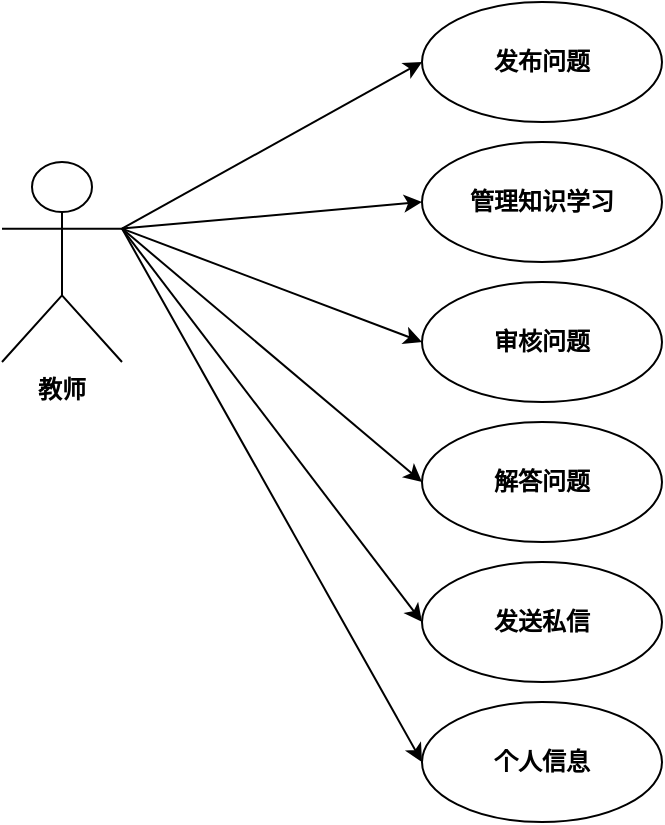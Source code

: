 <mxfile version="21.3.0" type="github">
  <diagram name="第 1 页" id="uWxImMR4UQMLqLrs5gwQ">
    <mxGraphModel dx="1422" dy="780" grid="1" gridSize="10" guides="1" tooltips="1" connect="1" arrows="1" fold="1" page="1" pageScale="1" pageWidth="827" pageHeight="1169" math="0" shadow="0">
      <root>
        <mxCell id="0" />
        <mxCell id="1" parent="0" />
        <mxCell id="t-FpY4STqcNp72VoTmDb-1" value="发布问题" style="rounded=1;whiteSpace=wrap;html=1;fontFamily=Helvetica;fontStyle=1;shape=ellipse;perimeter=ellipsePerimeter;" parent="1" vertex="1">
          <mxGeometry x="310" y="360" width="120" height="60" as="geometry" />
        </mxCell>
        <mxCell id="t-FpY4STqcNp72VoTmDb-2" style="rounded=0;orthogonalLoop=1;jettySize=auto;html=1;entryX=0;entryY=0.5;entryDx=0;entryDy=0;" parent="1" source="t-FpY4STqcNp72VoTmDb-7" target="t-FpY4STqcNp72VoTmDb-1" edge="1">
          <mxGeometry relative="1" as="geometry">
            <mxPoint x="350" y="390" as="targetPoint" />
          </mxGeometry>
        </mxCell>
        <mxCell id="t-FpY4STqcNp72VoTmDb-3" style="edgeStyle=none;shape=connector;rounded=0;orthogonalLoop=1;jettySize=auto;html=1;entryX=0;entryY=0.5;entryDx=0;entryDy=0;labelBackgroundColor=default;fontFamily=Helvetica;fontSize=12;fontColor=default;endArrow=classic;exitX=1;exitY=0.333;exitDx=0;exitDy=0;exitPerimeter=0;" parent="1" source="t-FpY4STqcNp72VoTmDb-7" target="t-FpY4STqcNp72VoTmDb-8" edge="1">
          <mxGeometry relative="1" as="geometry" />
        </mxCell>
        <mxCell id="t-FpY4STqcNp72VoTmDb-4" style="edgeStyle=none;shape=connector;rounded=0;orthogonalLoop=1;jettySize=auto;html=1;labelBackgroundColor=default;fontFamily=Helvetica;fontSize=12;fontColor=default;endArrow=classic;entryX=0;entryY=0.5;entryDx=0;entryDy=0;exitX=1;exitY=0.333;exitDx=0;exitDy=0;exitPerimeter=0;" parent="1" source="t-FpY4STqcNp72VoTmDb-7" target="t-FpY4STqcNp72VoTmDb-9" edge="1">
          <mxGeometry relative="1" as="geometry">
            <mxPoint x="310" y="330.0" as="targetPoint" />
          </mxGeometry>
        </mxCell>
        <mxCell id="t-FpY4STqcNp72VoTmDb-5" style="edgeStyle=none;shape=connector;rounded=0;orthogonalLoop=1;jettySize=auto;html=1;entryX=0;entryY=0.5;entryDx=0;entryDy=0;labelBackgroundColor=default;fontFamily=Helvetica;fontSize=12;fontColor=default;endArrow=classic;exitX=1;exitY=0.333;exitDx=0;exitDy=0;exitPerimeter=0;" parent="1" source="t-FpY4STqcNp72VoTmDb-7" target="t-FpY4STqcNp72VoTmDb-10" edge="1">
          <mxGeometry relative="1" as="geometry" />
        </mxCell>
        <mxCell id="t-FpY4STqcNp72VoTmDb-14" style="edgeStyle=none;shape=connector;rounded=0;orthogonalLoop=1;jettySize=auto;html=1;exitX=1;exitY=0.333;exitDx=0;exitDy=0;exitPerimeter=0;entryX=0;entryY=0.5;entryDx=0;entryDy=0;labelBackgroundColor=default;fontFamily=Helvetica;fontSize=12;fontColor=default;endArrow=classic;" parent="1" source="t-FpY4STqcNp72VoTmDb-7" target="t-FpY4STqcNp72VoTmDb-11" edge="1">
          <mxGeometry relative="1" as="geometry" />
        </mxCell>
        <mxCell id="t-FpY4STqcNp72VoTmDb-16" style="edgeStyle=none;shape=connector;rounded=0;orthogonalLoop=1;jettySize=auto;html=1;exitX=1;exitY=0.333;exitDx=0;exitDy=0;exitPerimeter=0;entryX=0;entryY=0.5;entryDx=0;entryDy=0;labelBackgroundColor=default;fontFamily=Helvetica;fontSize=12;fontColor=default;endArrow=classic;" parent="1" source="t-FpY4STqcNp72VoTmDb-7" target="t-FpY4STqcNp72VoTmDb-15" edge="1">
          <mxGeometry relative="1" as="geometry" />
        </mxCell>
        <mxCell id="t-FpY4STqcNp72VoTmDb-7" value="教师" style="shape=umlActor;verticalLabelPosition=bottom;verticalAlign=top;outlineConnect=0;labelBackgroundColor=none;fontStyle=1;strokeWidth=1;fontFamily=Times New Roman;" parent="1" vertex="1">
          <mxGeometry x="100" y="440" width="60" height="100" as="geometry" />
        </mxCell>
        <mxCell id="t-FpY4STqcNp72VoTmDb-8" value="管理知识学习" style="rounded=1;whiteSpace=wrap;html=1;fontFamily=Helvetica;fontStyle=1;shape=ellipse;perimeter=ellipsePerimeter;" parent="1" vertex="1">
          <mxGeometry x="310" y="430" width="120" height="60" as="geometry" />
        </mxCell>
        <mxCell id="t-FpY4STqcNp72VoTmDb-9" value="解答问题" style="rounded=1;whiteSpace=wrap;html=1;fontFamily=Helvetica;fontStyle=1;shape=ellipse;perimeter=ellipsePerimeter;" parent="1" vertex="1">
          <mxGeometry x="310" y="570" width="120" height="60" as="geometry" />
        </mxCell>
        <mxCell id="t-FpY4STqcNp72VoTmDb-10" value="个人信息" style="rounded=1;whiteSpace=wrap;html=1;fontFamily=Helvetica;fontStyle=1;shape=ellipse;perimeter=ellipsePerimeter;" parent="1" vertex="1">
          <mxGeometry x="310" y="710" width="120" height="60" as="geometry" />
        </mxCell>
        <mxCell id="t-FpY4STqcNp72VoTmDb-11" value="发送私信" style="rounded=1;whiteSpace=wrap;html=1;fontFamily=Helvetica;fontStyle=1;shape=ellipse;perimeter=ellipsePerimeter;" parent="1" vertex="1">
          <mxGeometry x="310" y="640" width="120" height="60" as="geometry" />
        </mxCell>
        <mxCell id="t-FpY4STqcNp72VoTmDb-15" value="审核问题" style="rounded=1;whiteSpace=wrap;html=1;fontFamily=Helvetica;fontStyle=1;shape=ellipse;perimeter=ellipsePerimeter;" parent="1" vertex="1">
          <mxGeometry x="310" y="500" width="120" height="60" as="geometry" />
        </mxCell>
      </root>
    </mxGraphModel>
  </diagram>
</mxfile>
